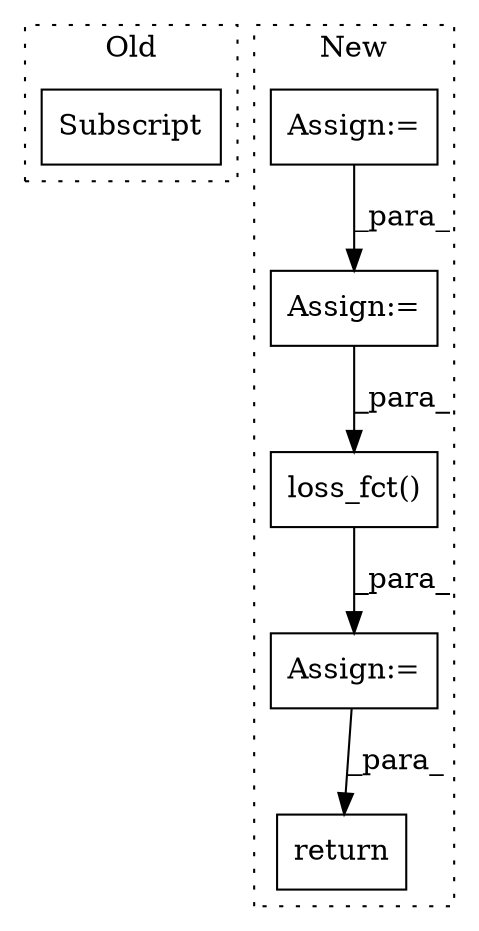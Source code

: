 digraph G {
subgraph cluster0 {
1 [label="Subscript" a="63" s="862,0" l="11,0" shape="box"];
label = "Old";
style="dotted";
}
subgraph cluster1 {
2 [label="loss_fct()" a="75" s="1062,1090" l="14,1" shape="box"];
3 [label="Assign:=" a="68" s="1059" l="3" shape="box"];
4 [label="Assign:=" a="68" s="949" l="3" shape="box"];
5 [label="Assign:=" a="68" s="1024" l="3" shape="box"];
6 [label="return" a="93" s="1100" l="7" shape="box"];
label = "New";
style="dotted";
}
2 -> 3 [label="_para_"];
3 -> 6 [label="_para_"];
4 -> 5 [label="_para_"];
5 -> 2 [label="_para_"];
}